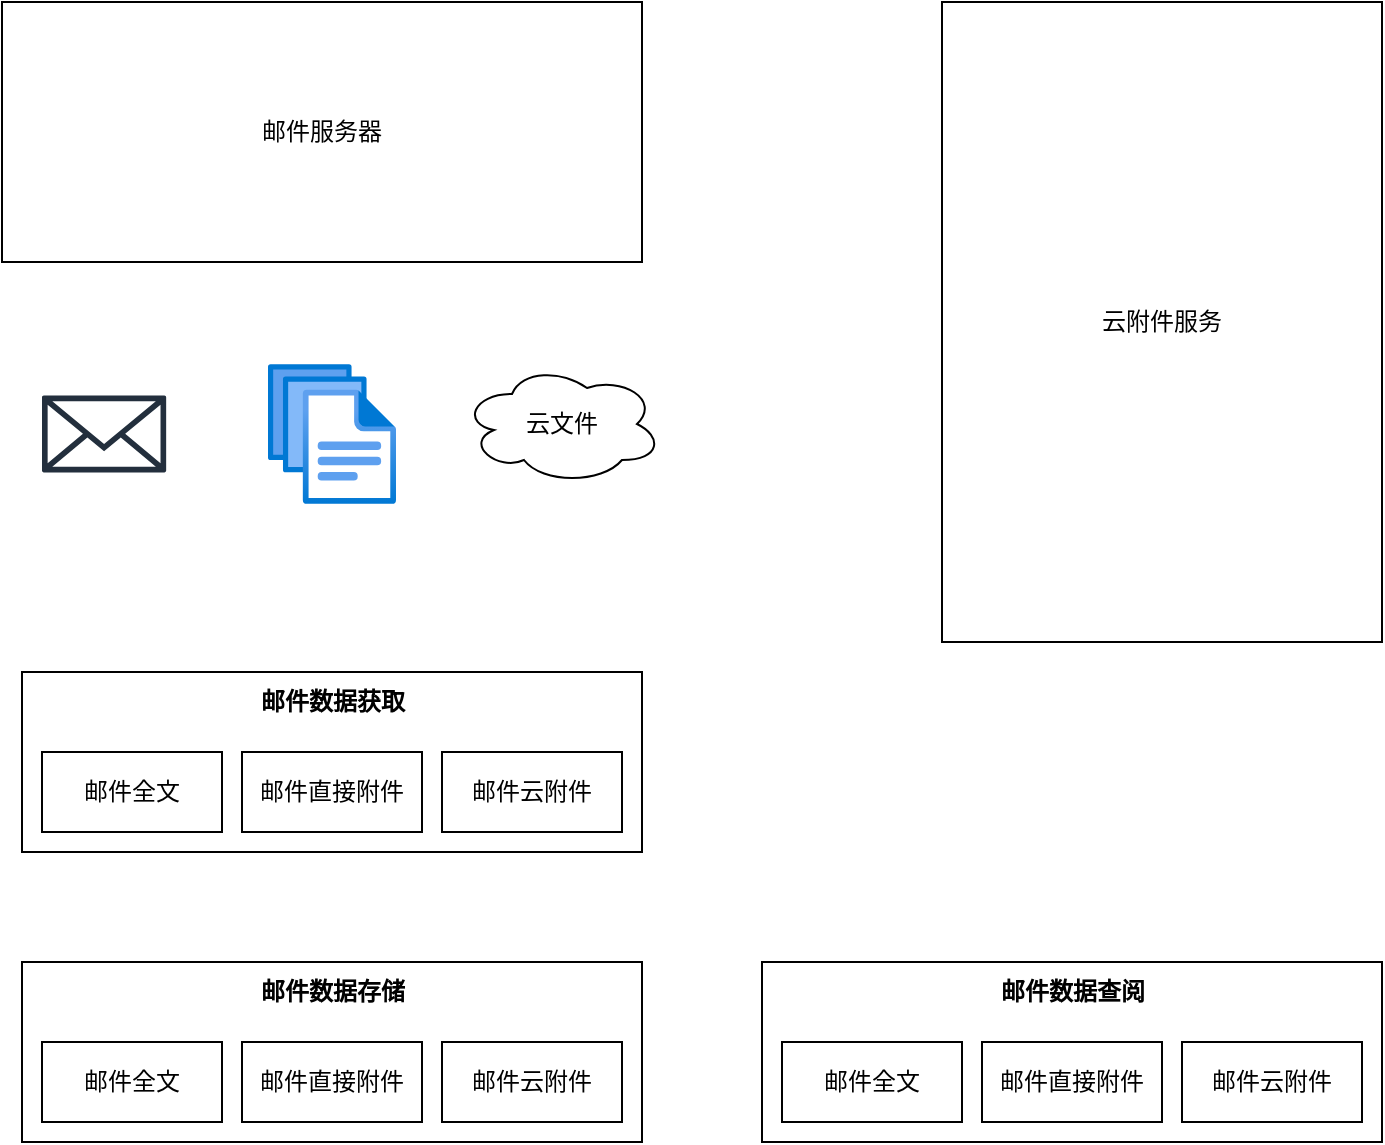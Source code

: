 <mxfile version="24.0.7" type="github">
  <diagram name="Page-1" id="2cc2dc42-3aac-f2a9-1cec-7a8b7cbee084">
    <mxGraphModel dx="1036" dy="551" grid="1" gridSize="10" guides="1" tooltips="1" connect="1" arrows="1" fold="1" page="1" pageScale="1" pageWidth="1100" pageHeight="850" background="#ffffff" math="0" shadow="0">
      <root>
        <mxCell id="0" />
        <mxCell id="1" parent="0" />
        <mxCell id="qslkuZr9vhgTGbDBoS_L-1" value="邮件服务器" style="rounded=0;whiteSpace=wrap;html=1;" vertex="1" parent="1">
          <mxGeometry x="160" y="90" width="320" height="130" as="geometry" />
        </mxCell>
        <mxCell id="qslkuZr9vhgTGbDBoS_L-2" value="云附件服务" style="rounded=0;whiteSpace=wrap;html=1;" vertex="1" parent="1">
          <mxGeometry x="630" y="90" width="220" height="320" as="geometry" />
        </mxCell>
        <mxCell id="qslkuZr9vhgTGbDBoS_L-3" value="" style="sketch=0;outlineConnect=0;fontColor=#232F3E;gradientColor=none;fillColor=#232F3D;strokeColor=none;dashed=0;verticalLabelPosition=bottom;verticalAlign=top;align=center;html=1;fontSize=12;fontStyle=0;aspect=fixed;pointerEvents=1;shape=mxgraph.aws4.email_2;" vertex="1" parent="1">
          <mxGeometry x="180" y="286.5" width="62.08" height="39" as="geometry" />
        </mxCell>
        <mxCell id="qslkuZr9vhgTGbDBoS_L-7" value="" style="image;aspect=fixed;html=1;points=[];align=center;fontSize=12;image=img/lib/azure2/general/Files.svg;" vertex="1" parent="1">
          <mxGeometry x="293" y="271" width="64" height="70" as="geometry" />
        </mxCell>
        <mxCell id="qslkuZr9vhgTGbDBoS_L-12" value="" style="group" vertex="1" connectable="0" parent="1">
          <mxGeometry x="170" y="425" width="310" height="90" as="geometry" />
        </mxCell>
        <mxCell id="qslkuZr9vhgTGbDBoS_L-4" value="" style="rounded=0;whiteSpace=wrap;html=1;" vertex="1" parent="qslkuZr9vhgTGbDBoS_L-12">
          <mxGeometry width="310" height="90" as="geometry" />
        </mxCell>
        <mxCell id="qslkuZr9vhgTGbDBoS_L-8" value="邮件全文" style="rounded=0;whiteSpace=wrap;html=1;" vertex="1" parent="qslkuZr9vhgTGbDBoS_L-12">
          <mxGeometry x="10" y="40" width="90" height="40" as="geometry" />
        </mxCell>
        <mxCell id="qslkuZr9vhgTGbDBoS_L-9" value="邮件直接附件" style="rounded=0;whiteSpace=wrap;html=1;" vertex="1" parent="qslkuZr9vhgTGbDBoS_L-12">
          <mxGeometry x="110" y="40" width="90" height="40" as="geometry" />
        </mxCell>
        <mxCell id="qslkuZr9vhgTGbDBoS_L-10" value="邮件云附件" style="rounded=0;whiteSpace=wrap;html=1;" vertex="1" parent="qslkuZr9vhgTGbDBoS_L-12">
          <mxGeometry x="210" y="40" width="90" height="40" as="geometry" />
        </mxCell>
        <mxCell id="qslkuZr9vhgTGbDBoS_L-11" value="邮件数据获取" style="text;html=1;align=center;verticalAlign=middle;resizable=0;points=[];autosize=1;strokeColor=none;fillColor=none;fontStyle=1" vertex="1" parent="qslkuZr9vhgTGbDBoS_L-12">
          <mxGeometry x="105" width="100" height="30" as="geometry" />
        </mxCell>
        <mxCell id="qslkuZr9vhgTGbDBoS_L-18" value="" style="group" vertex="1" connectable="0" parent="1">
          <mxGeometry x="170" y="570" width="310" height="90" as="geometry" />
        </mxCell>
        <mxCell id="qslkuZr9vhgTGbDBoS_L-19" value="" style="rounded=0;whiteSpace=wrap;html=1;" vertex="1" parent="qslkuZr9vhgTGbDBoS_L-18">
          <mxGeometry width="310" height="90" as="geometry" />
        </mxCell>
        <mxCell id="qslkuZr9vhgTGbDBoS_L-20" value="邮件全文" style="rounded=0;whiteSpace=wrap;html=1;" vertex="1" parent="qslkuZr9vhgTGbDBoS_L-18">
          <mxGeometry x="10" y="40" width="90" height="40" as="geometry" />
        </mxCell>
        <mxCell id="qslkuZr9vhgTGbDBoS_L-21" value="邮件直接附件" style="rounded=0;whiteSpace=wrap;html=1;" vertex="1" parent="qslkuZr9vhgTGbDBoS_L-18">
          <mxGeometry x="110" y="40" width="90" height="40" as="geometry" />
        </mxCell>
        <mxCell id="qslkuZr9vhgTGbDBoS_L-22" value="邮件云附件" style="rounded=0;whiteSpace=wrap;html=1;" vertex="1" parent="qslkuZr9vhgTGbDBoS_L-18">
          <mxGeometry x="210" y="40" width="90" height="40" as="geometry" />
        </mxCell>
        <mxCell id="qslkuZr9vhgTGbDBoS_L-23" value="邮件数据存储" style="text;html=1;align=center;verticalAlign=middle;resizable=0;points=[];autosize=1;strokeColor=none;fillColor=none;fontStyle=1" vertex="1" parent="qslkuZr9vhgTGbDBoS_L-18">
          <mxGeometry x="105" width="100" height="30" as="geometry" />
        </mxCell>
        <mxCell id="qslkuZr9vhgTGbDBoS_L-24" value="" style="group" vertex="1" connectable="0" parent="1">
          <mxGeometry x="540" y="570" width="310" height="90" as="geometry" />
        </mxCell>
        <mxCell id="qslkuZr9vhgTGbDBoS_L-25" value="" style="rounded=0;whiteSpace=wrap;html=1;" vertex="1" parent="qslkuZr9vhgTGbDBoS_L-24">
          <mxGeometry width="310" height="90" as="geometry" />
        </mxCell>
        <mxCell id="qslkuZr9vhgTGbDBoS_L-26" value="邮件全文" style="rounded=0;whiteSpace=wrap;html=1;" vertex="1" parent="qslkuZr9vhgTGbDBoS_L-24">
          <mxGeometry x="10" y="40" width="90" height="40" as="geometry" />
        </mxCell>
        <mxCell id="qslkuZr9vhgTGbDBoS_L-27" value="邮件直接附件" style="rounded=0;whiteSpace=wrap;html=1;" vertex="1" parent="qslkuZr9vhgTGbDBoS_L-24">
          <mxGeometry x="110" y="40" width="90" height="40" as="geometry" />
        </mxCell>
        <mxCell id="qslkuZr9vhgTGbDBoS_L-28" value="邮件云附件" style="rounded=0;whiteSpace=wrap;html=1;" vertex="1" parent="qslkuZr9vhgTGbDBoS_L-24">
          <mxGeometry x="210" y="40" width="90" height="40" as="geometry" />
        </mxCell>
        <mxCell id="qslkuZr9vhgTGbDBoS_L-29" value="邮件数据查阅" style="text;html=1;align=center;verticalAlign=middle;resizable=0;points=[];autosize=1;strokeColor=none;fillColor=none;fontStyle=1" vertex="1" parent="qslkuZr9vhgTGbDBoS_L-24">
          <mxGeometry x="105" width="100" height="30" as="geometry" />
        </mxCell>
        <mxCell id="qslkuZr9vhgTGbDBoS_L-30" value="云文件" style="ellipse;shape=cloud;whiteSpace=wrap;html=1;align=center;" vertex="1" parent="1">
          <mxGeometry x="390" y="271" width="100" height="60" as="geometry" />
        </mxCell>
      </root>
    </mxGraphModel>
  </diagram>
</mxfile>
